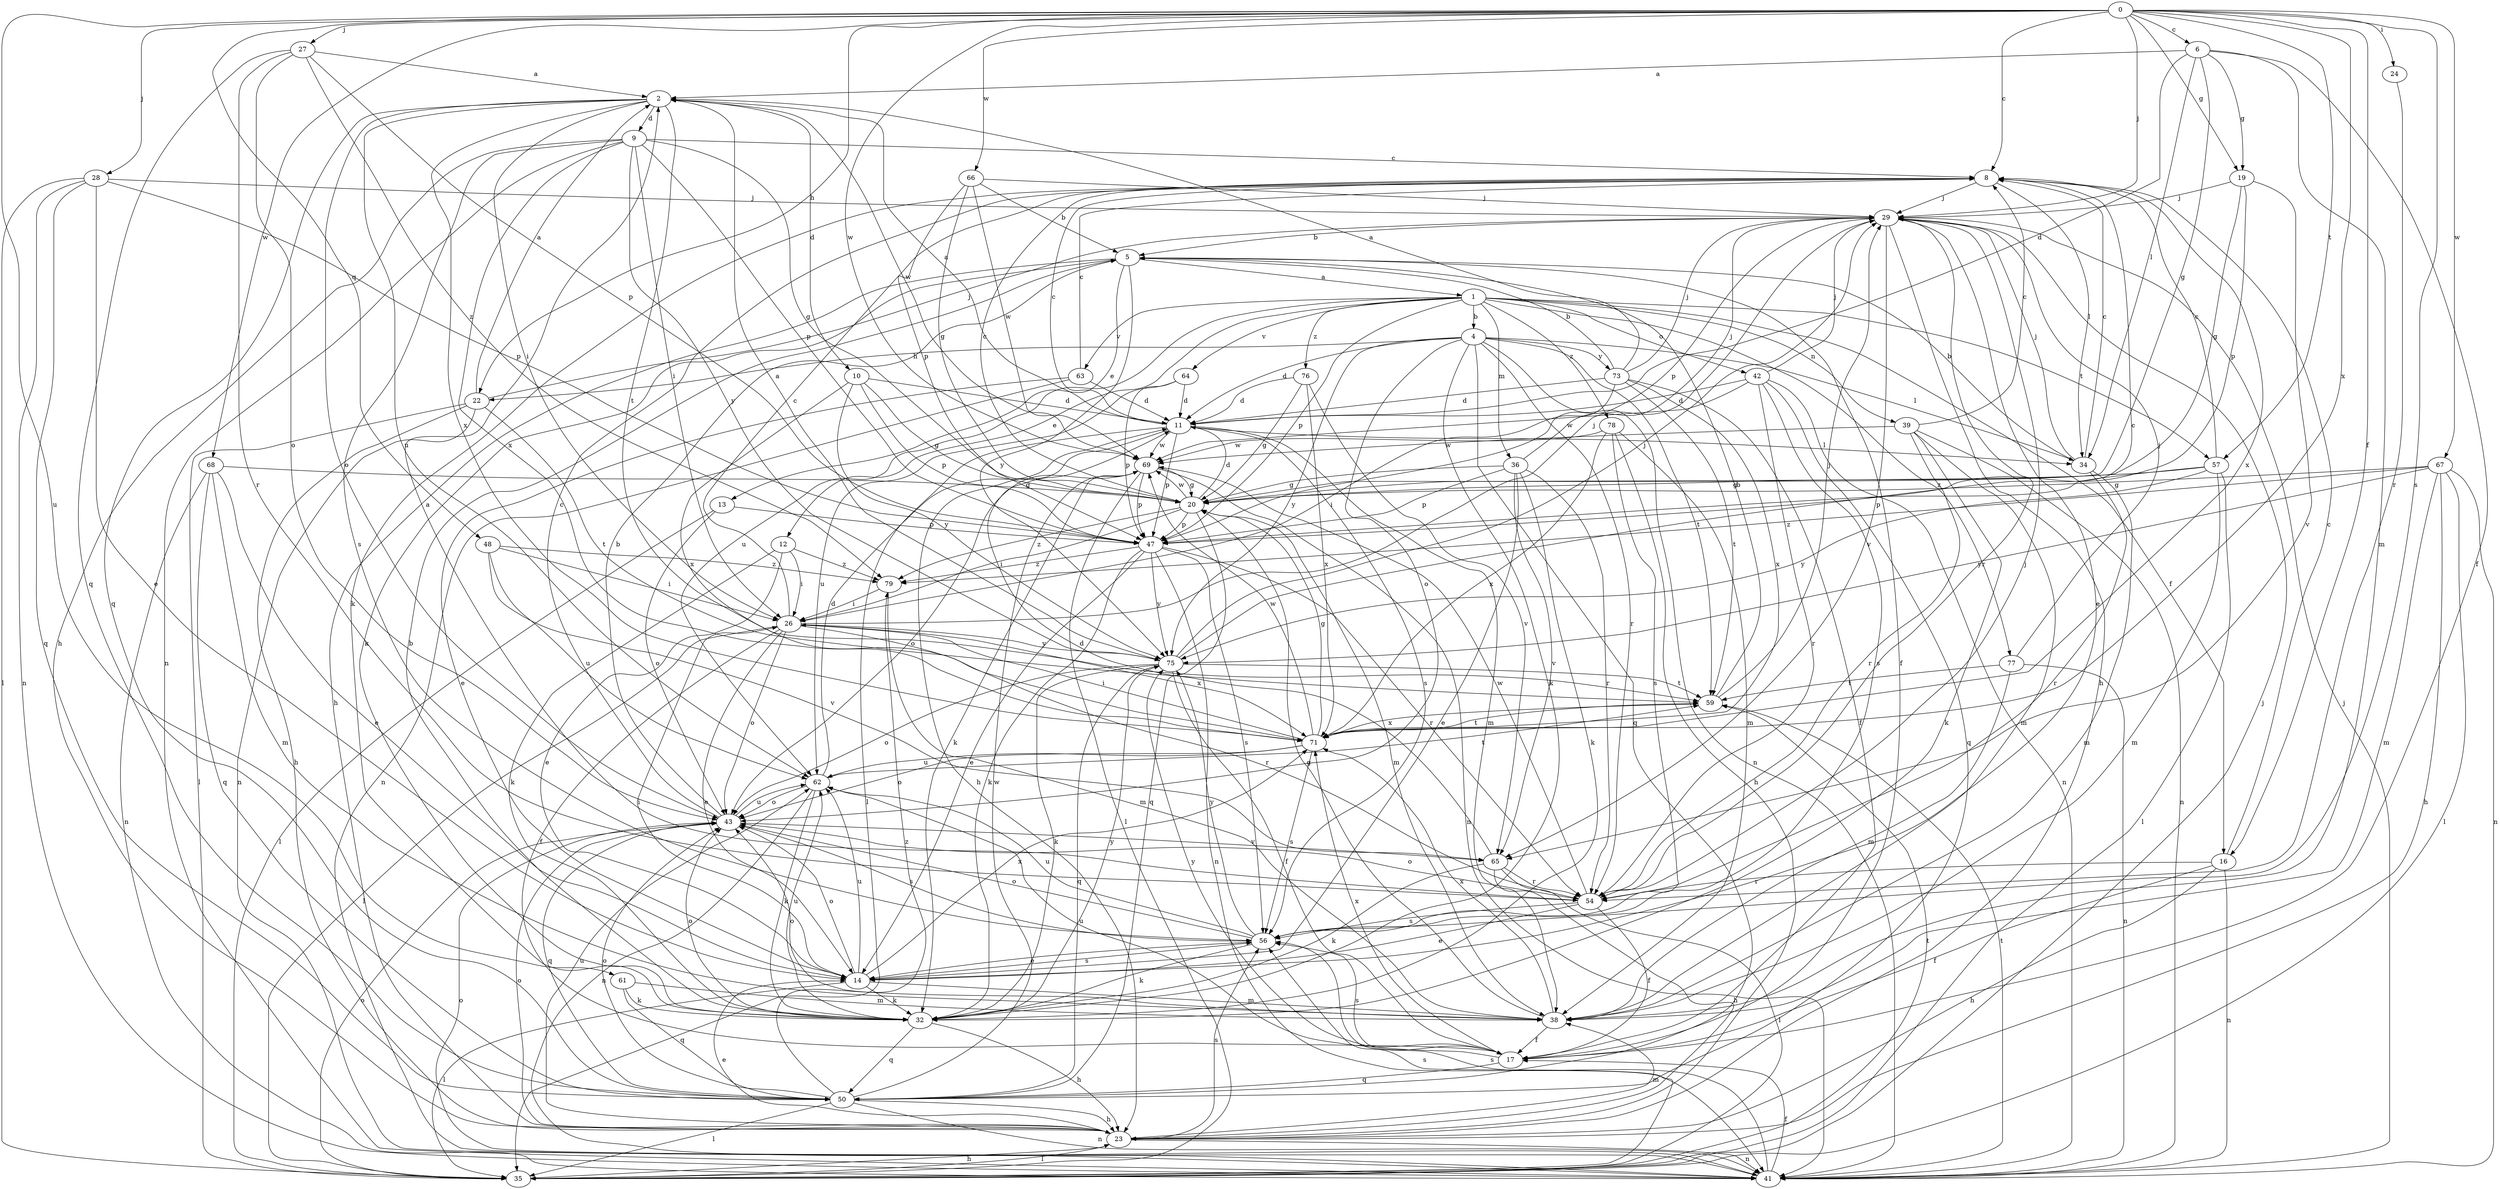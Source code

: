 strict digraph  {
0;
1;
2;
4;
5;
6;
8;
9;
10;
11;
12;
13;
14;
16;
17;
19;
20;
22;
23;
24;
26;
27;
28;
29;
32;
34;
35;
36;
38;
39;
41;
42;
43;
47;
48;
50;
54;
56;
57;
59;
61;
62;
63;
64;
65;
66;
67;
68;
69;
71;
73;
75;
76;
77;
78;
79;
0 -> 6  [label=c];
0 -> 8  [label=c];
0 -> 16  [label=f];
0 -> 19  [label=g];
0 -> 22  [label=h];
0 -> 24  [label=i];
0 -> 27  [label=j];
0 -> 28  [label=j];
0 -> 29  [label=j];
0 -> 48  [label=q];
0 -> 56  [label=s];
0 -> 57  [label=t];
0 -> 61  [label=u];
0 -> 66  [label=w];
0 -> 67  [label=w];
0 -> 68  [label=w];
0 -> 69  [label=w];
0 -> 71  [label=x];
1 -> 4  [label=b];
1 -> 12  [label=e];
1 -> 16  [label=f];
1 -> 36  [label=m];
1 -> 39  [label=n];
1 -> 42  [label=o];
1 -> 47  [label=p];
1 -> 57  [label=t];
1 -> 62  [label=u];
1 -> 63  [label=v];
1 -> 64  [label=v];
1 -> 76  [label=z];
1 -> 77  [label=z];
1 -> 78  [label=z];
2 -> 9  [label=d];
2 -> 10  [label=d];
2 -> 26  [label=i];
2 -> 43  [label=o];
2 -> 50  [label=q];
2 -> 59  [label=t];
2 -> 62  [label=u];
2 -> 69  [label=w];
2 -> 71  [label=x];
4 -> 11  [label=d];
4 -> 22  [label=h];
4 -> 32  [label=k];
4 -> 34  [label=l];
4 -> 41  [label=n];
4 -> 43  [label=o];
4 -> 50  [label=q];
4 -> 54  [label=r];
4 -> 59  [label=t];
4 -> 73  [label=y];
4 -> 75  [label=y];
5 -> 1  [label=a];
5 -> 13  [label=e];
5 -> 17  [label=f];
5 -> 23  [label=h];
5 -> 32  [label=k];
5 -> 75  [label=y];
6 -> 2  [label=a];
6 -> 11  [label=d];
6 -> 17  [label=f];
6 -> 19  [label=g];
6 -> 20  [label=g];
6 -> 34  [label=l];
6 -> 38  [label=m];
8 -> 29  [label=j];
8 -> 32  [label=k];
8 -> 34  [label=l];
8 -> 71  [label=x];
9 -> 8  [label=c];
9 -> 20  [label=g];
9 -> 23  [label=h];
9 -> 26  [label=i];
9 -> 41  [label=n];
9 -> 47  [label=p];
9 -> 56  [label=s];
9 -> 71  [label=x];
9 -> 75  [label=y];
10 -> 11  [label=d];
10 -> 20  [label=g];
10 -> 47  [label=p];
10 -> 71  [label=x];
10 -> 75  [label=y];
11 -> 2  [label=a];
11 -> 8  [label=c];
11 -> 23  [label=h];
11 -> 34  [label=l];
11 -> 35  [label=l];
11 -> 38  [label=m];
11 -> 47  [label=p];
11 -> 56  [label=s];
11 -> 69  [label=w];
12 -> 14  [label=e];
12 -> 26  [label=i];
12 -> 32  [label=k];
12 -> 79  [label=z];
13 -> 35  [label=l];
13 -> 43  [label=o];
13 -> 47  [label=p];
14 -> 26  [label=i];
14 -> 32  [label=k];
14 -> 35  [label=l];
14 -> 38  [label=m];
14 -> 43  [label=o];
14 -> 56  [label=s];
14 -> 62  [label=u];
14 -> 71  [label=x];
16 -> 8  [label=c];
16 -> 17  [label=f];
16 -> 23  [label=h];
16 -> 41  [label=n];
16 -> 54  [label=r];
17 -> 50  [label=q];
17 -> 56  [label=s];
17 -> 62  [label=u];
17 -> 71  [label=x];
17 -> 75  [label=y];
19 -> 20  [label=g];
19 -> 29  [label=j];
19 -> 47  [label=p];
19 -> 65  [label=v];
20 -> 8  [label=c];
20 -> 11  [label=d];
20 -> 26  [label=i];
20 -> 38  [label=m];
20 -> 47  [label=p];
20 -> 50  [label=q];
20 -> 69  [label=w];
20 -> 79  [label=z];
22 -> 2  [label=a];
22 -> 23  [label=h];
22 -> 29  [label=j];
22 -> 35  [label=l];
22 -> 41  [label=n];
22 -> 59  [label=t];
23 -> 14  [label=e];
23 -> 35  [label=l];
23 -> 38  [label=m];
23 -> 41  [label=n];
23 -> 43  [label=o];
23 -> 56  [label=s];
23 -> 62  [label=u];
24 -> 54  [label=r];
26 -> 8  [label=c];
26 -> 14  [label=e];
26 -> 17  [label=f];
26 -> 29  [label=j];
26 -> 35  [label=l];
26 -> 43  [label=o];
26 -> 54  [label=r];
26 -> 71  [label=x];
26 -> 75  [label=y];
27 -> 2  [label=a];
27 -> 43  [label=o];
27 -> 47  [label=p];
27 -> 50  [label=q];
27 -> 54  [label=r];
27 -> 79  [label=z];
28 -> 14  [label=e];
28 -> 29  [label=j];
28 -> 35  [label=l];
28 -> 41  [label=n];
28 -> 47  [label=p];
28 -> 50  [label=q];
29 -> 5  [label=b];
29 -> 14  [label=e];
29 -> 23  [label=h];
29 -> 47  [label=p];
29 -> 54  [label=r];
29 -> 65  [label=v];
32 -> 5  [label=b];
32 -> 23  [label=h];
32 -> 43  [label=o];
32 -> 50  [label=q];
32 -> 62  [label=u];
32 -> 75  [label=y];
34 -> 5  [label=b];
34 -> 8  [label=c];
34 -> 29  [label=j];
34 -> 38  [label=m];
34 -> 54  [label=r];
35 -> 23  [label=h];
35 -> 29  [label=j];
35 -> 43  [label=o];
35 -> 56  [label=s];
35 -> 59  [label=t];
36 -> 14  [label=e];
36 -> 20  [label=g];
36 -> 29  [label=j];
36 -> 32  [label=k];
36 -> 47  [label=p];
36 -> 54  [label=r];
36 -> 65  [label=v];
38 -> 17  [label=f];
38 -> 20  [label=g];
38 -> 43  [label=o];
38 -> 71  [label=x];
39 -> 8  [label=c];
39 -> 32  [label=k];
39 -> 38  [label=m];
39 -> 41  [label=n];
39 -> 54  [label=r];
39 -> 69  [label=w];
41 -> 17  [label=f];
41 -> 29  [label=j];
41 -> 43  [label=o];
41 -> 56  [label=s];
41 -> 59  [label=t];
42 -> 11  [label=d];
42 -> 29  [label=j];
42 -> 41  [label=n];
42 -> 50  [label=q];
42 -> 54  [label=r];
42 -> 56  [label=s];
42 -> 69  [label=w];
43 -> 5  [label=b];
43 -> 8  [label=c];
43 -> 50  [label=q];
43 -> 56  [label=s];
43 -> 62  [label=u];
43 -> 65  [label=v];
47 -> 14  [label=e];
47 -> 32  [label=k];
47 -> 41  [label=n];
47 -> 54  [label=r];
47 -> 56  [label=s];
47 -> 75  [label=y];
47 -> 79  [label=z];
48 -> 26  [label=i];
48 -> 62  [label=u];
48 -> 65  [label=v];
48 -> 79  [label=z];
50 -> 23  [label=h];
50 -> 35  [label=l];
50 -> 41  [label=n];
50 -> 43  [label=o];
50 -> 69  [label=w];
50 -> 79  [label=z];
54 -> 2  [label=a];
54 -> 14  [label=e];
54 -> 17  [label=f];
54 -> 29  [label=j];
54 -> 43  [label=o];
54 -> 56  [label=s];
54 -> 69  [label=w];
56 -> 14  [label=e];
56 -> 32  [label=k];
56 -> 43  [label=o];
56 -> 62  [label=u];
56 -> 75  [label=y];
57 -> 8  [label=c];
57 -> 20  [label=g];
57 -> 35  [label=l];
57 -> 38  [label=m];
57 -> 47  [label=p];
57 -> 75  [label=y];
59 -> 5  [label=b];
59 -> 29  [label=j];
59 -> 71  [label=x];
61 -> 32  [label=k];
61 -> 38  [label=m];
61 -> 50  [label=q];
62 -> 11  [label=d];
62 -> 32  [label=k];
62 -> 41  [label=n];
62 -> 43  [label=o];
62 -> 59  [label=t];
63 -> 8  [label=c];
63 -> 11  [label=d];
63 -> 14  [label=e];
63 -> 41  [label=n];
64 -> 11  [label=d];
64 -> 47  [label=p];
64 -> 62  [label=u];
65 -> 11  [label=d];
65 -> 23  [label=h];
65 -> 32  [label=k];
65 -> 35  [label=l];
65 -> 54  [label=r];
66 -> 5  [label=b];
66 -> 20  [label=g];
66 -> 29  [label=j];
66 -> 47  [label=p];
66 -> 69  [label=w];
67 -> 20  [label=g];
67 -> 23  [label=h];
67 -> 35  [label=l];
67 -> 38  [label=m];
67 -> 41  [label=n];
67 -> 75  [label=y];
67 -> 79  [label=z];
68 -> 14  [label=e];
68 -> 20  [label=g];
68 -> 38  [label=m];
68 -> 41  [label=n];
68 -> 50  [label=q];
69 -> 20  [label=g];
69 -> 32  [label=k];
69 -> 35  [label=l];
69 -> 41  [label=n];
69 -> 43  [label=o];
69 -> 47  [label=p];
71 -> 20  [label=g];
71 -> 26  [label=i];
71 -> 43  [label=o];
71 -> 56  [label=s];
71 -> 59  [label=t];
71 -> 62  [label=u];
71 -> 69  [label=w];
73 -> 2  [label=a];
73 -> 5  [label=b];
73 -> 11  [label=d];
73 -> 17  [label=f];
73 -> 26  [label=i];
73 -> 29  [label=j];
73 -> 59  [label=t];
73 -> 71  [label=x];
75 -> 2  [label=a];
75 -> 8  [label=c];
75 -> 17  [label=f];
75 -> 29  [label=j];
75 -> 32  [label=k];
75 -> 43  [label=o];
75 -> 50  [label=q];
75 -> 59  [label=t];
76 -> 11  [label=d];
76 -> 20  [label=g];
76 -> 65  [label=v];
76 -> 71  [label=x];
77 -> 29  [label=j];
77 -> 38  [label=m];
77 -> 41  [label=n];
77 -> 59  [label=t];
78 -> 23  [label=h];
78 -> 38  [label=m];
78 -> 56  [label=s];
78 -> 69  [label=w];
78 -> 71  [label=x];
79 -> 26  [label=i];
79 -> 38  [label=m];
}
